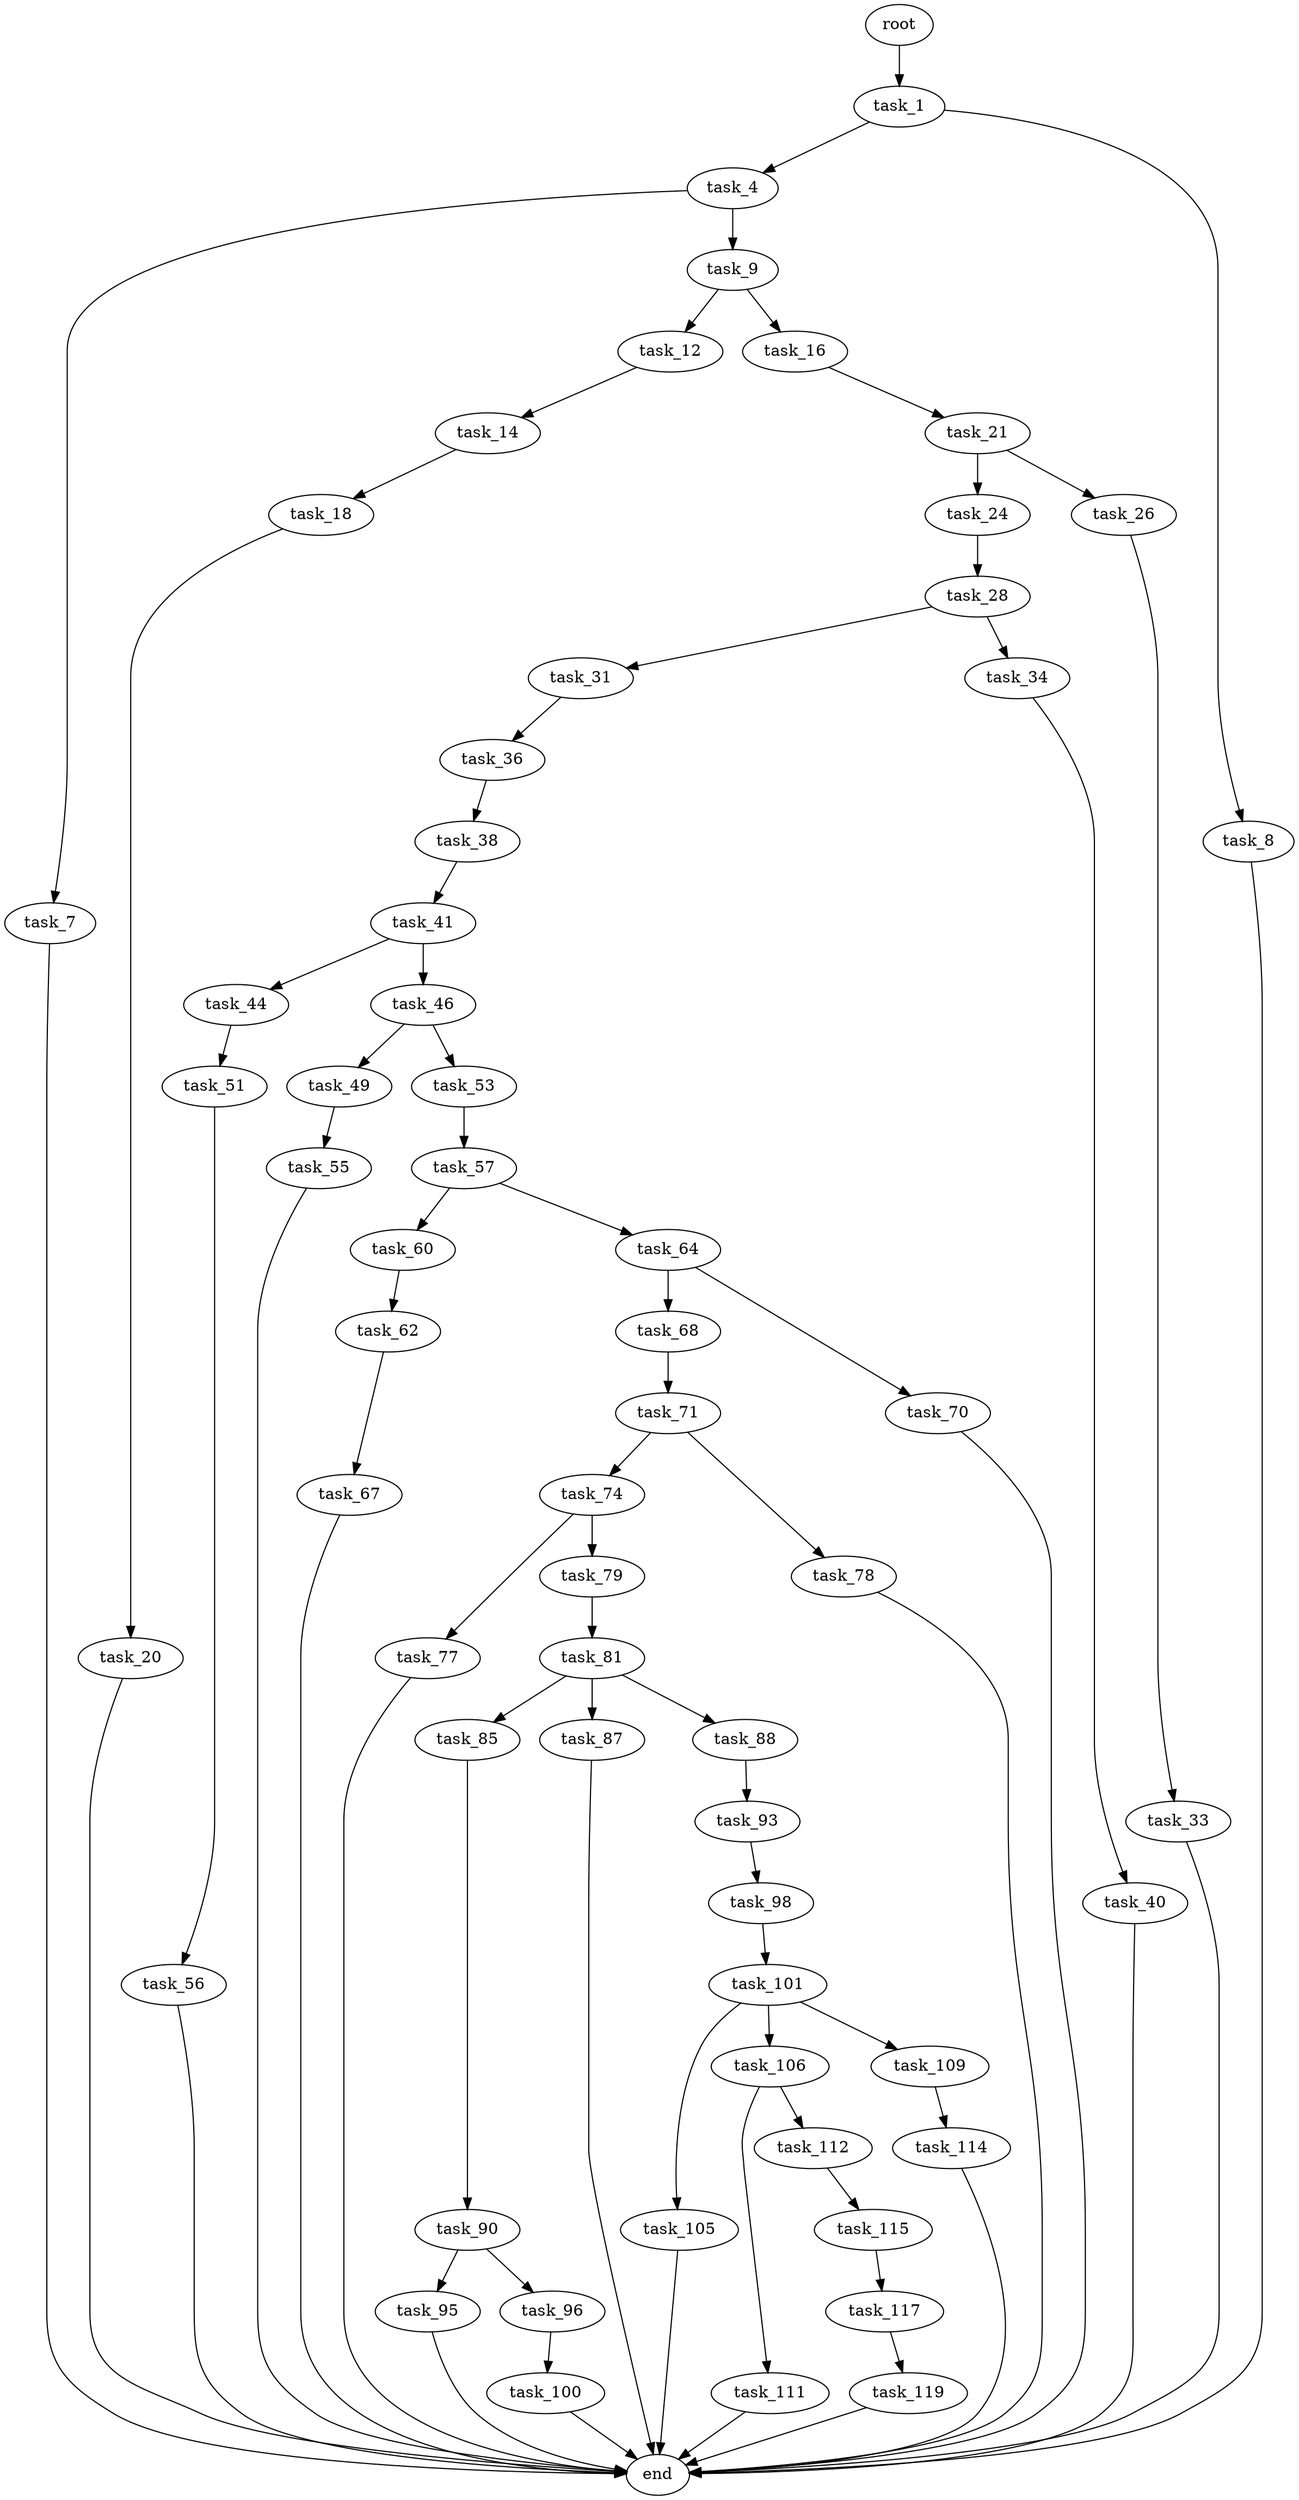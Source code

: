 digraph G {
  root [size="0.000000"];
  task_1 [size="4564278828.000000"];
  task_4 [size="1073741824000.000000"];
  task_8 [size="368293445632.000000"];
  task_7 [size="7862778120.000000"];
  task_9 [size="22355937128.000000"];
  end [size="0.000000"];
  task_12 [size="223760693999.000000"];
  task_16 [size="2403817704.000000"];
  task_14 [size="10198018883.000000"];
  task_18 [size="1012100800909.000000"];
  task_21 [size="14299596140.000000"];
  task_20 [size="8589934592.000000"];
  task_24 [size="147722325899.000000"];
  task_26 [size="421812185444.000000"];
  task_28 [size="68719476736.000000"];
  task_33 [size="134217728000.000000"];
  task_31 [size="68719476736.000000"];
  task_34 [size="134217728000.000000"];
  task_36 [size="2371729014.000000"];
  task_40 [size="13590991054.000000"];
  task_38 [size="112762210601.000000"];
  task_41 [size="104747864345.000000"];
  task_44 [size="7310624788.000000"];
  task_46 [size="68719476736.000000"];
  task_51 [size="549755813888.000000"];
  task_49 [size="134217728000.000000"];
  task_53 [size="134217728000.000000"];
  task_55 [size="344688728688.000000"];
  task_56 [size="170301543156.000000"];
  task_57 [size="130548712615.000000"];
  task_60 [size="485487288863.000000"];
  task_64 [size="26003639302.000000"];
  task_62 [size="231928233984.000000"];
  task_67 [size="6139006388.000000"];
  task_68 [size="1073741824000.000000"];
  task_70 [size="134217728000.000000"];
  task_71 [size="19570594280.000000"];
  task_74 [size="3722522028.000000"];
  task_78 [size="134217728000.000000"];
  task_77 [size="7330751950.000000"];
  task_79 [size="134217728000.000000"];
  task_81 [size="10194933684.000000"];
  task_85 [size="782757789696.000000"];
  task_87 [size="8589934592.000000"];
  task_88 [size="32257384759.000000"];
  task_90 [size="30805040601.000000"];
  task_93 [size="329774802.000000"];
  task_95 [size="134217728000.000000"];
  task_96 [size="200328703399.000000"];
  task_98 [size="782757789696.000000"];
  task_100 [size="4263794945.000000"];
  task_101 [size="4354818677.000000"];
  task_105 [size="186467078810.000000"];
  task_106 [size="782757789696.000000"];
  task_109 [size="45222686431.000000"];
  task_111 [size="68719476736.000000"];
  task_112 [size="31403978435.000000"];
  task_114 [size="35515974097.000000"];
  task_115 [size="250302288551.000000"];
  task_117 [size="68719476736.000000"];
  task_119 [size="9184519504.000000"];

  root -> task_1 [size="1.000000"];
  task_1 -> task_4 [size="75497472.000000"];
  task_1 -> task_8 [size="75497472.000000"];
  task_4 -> task_7 [size="838860800.000000"];
  task_4 -> task_9 [size="838860800.000000"];
  task_8 -> end [size="1.000000"];
  task_7 -> end [size="1.000000"];
  task_9 -> task_12 [size="33554432.000000"];
  task_9 -> task_16 [size="33554432.000000"];
  task_12 -> task_14 [size="209715200.000000"];
  task_16 -> task_21 [size="134217728.000000"];
  task_14 -> task_18 [size="411041792.000000"];
  task_18 -> task_20 [size="838860800.000000"];
  task_21 -> task_24 [size="536870912.000000"];
  task_21 -> task_26 [size="536870912.000000"];
  task_20 -> end [size="1.000000"];
  task_24 -> task_28 [size="209715200.000000"];
  task_26 -> task_33 [size="536870912.000000"];
  task_28 -> task_31 [size="134217728.000000"];
  task_28 -> task_34 [size="134217728.000000"];
  task_33 -> end [size="1.000000"];
  task_31 -> task_36 [size="134217728.000000"];
  task_34 -> task_40 [size="209715200.000000"];
  task_36 -> task_38 [size="75497472.000000"];
  task_40 -> end [size="1.000000"];
  task_38 -> task_41 [size="411041792.000000"];
  task_41 -> task_44 [size="75497472.000000"];
  task_41 -> task_46 [size="75497472.000000"];
  task_44 -> task_51 [size="33554432.000000"];
  task_46 -> task_49 [size="134217728.000000"];
  task_46 -> task_53 [size="134217728.000000"];
  task_51 -> task_56 [size="536870912.000000"];
  task_49 -> task_55 [size="209715200.000000"];
  task_53 -> task_57 [size="209715200.000000"];
  task_55 -> end [size="1.000000"];
  task_56 -> end [size="1.000000"];
  task_57 -> task_60 [size="301989888.000000"];
  task_57 -> task_64 [size="301989888.000000"];
  task_60 -> task_62 [size="679477248.000000"];
  task_64 -> task_68 [size="536870912.000000"];
  task_64 -> task_70 [size="536870912.000000"];
  task_62 -> task_67 [size="301989888.000000"];
  task_67 -> end [size="1.000000"];
  task_68 -> task_71 [size="838860800.000000"];
  task_70 -> end [size="1.000000"];
  task_71 -> task_74 [size="33554432.000000"];
  task_71 -> task_78 [size="33554432.000000"];
  task_74 -> task_77 [size="209715200.000000"];
  task_74 -> task_79 [size="209715200.000000"];
  task_78 -> end [size="1.000000"];
  task_77 -> end [size="1.000000"];
  task_79 -> task_81 [size="209715200.000000"];
  task_81 -> task_85 [size="411041792.000000"];
  task_81 -> task_87 [size="411041792.000000"];
  task_81 -> task_88 [size="411041792.000000"];
  task_85 -> task_90 [size="679477248.000000"];
  task_87 -> end [size="1.000000"];
  task_88 -> task_93 [size="838860800.000000"];
  task_90 -> task_95 [size="679477248.000000"];
  task_90 -> task_96 [size="679477248.000000"];
  task_93 -> task_98 [size="33554432.000000"];
  task_95 -> end [size="1.000000"];
  task_96 -> task_100 [size="679477248.000000"];
  task_98 -> task_101 [size="679477248.000000"];
  task_100 -> end [size="1.000000"];
  task_101 -> task_105 [size="75497472.000000"];
  task_101 -> task_106 [size="75497472.000000"];
  task_101 -> task_109 [size="75497472.000000"];
  task_105 -> end [size="1.000000"];
  task_106 -> task_111 [size="679477248.000000"];
  task_106 -> task_112 [size="679477248.000000"];
  task_109 -> task_114 [size="838860800.000000"];
  task_111 -> end [size="1.000000"];
  task_112 -> task_115 [size="679477248.000000"];
  task_114 -> end [size="1.000000"];
  task_115 -> task_117 [size="301989888.000000"];
  task_117 -> task_119 [size="134217728.000000"];
  task_119 -> end [size="1.000000"];
}
